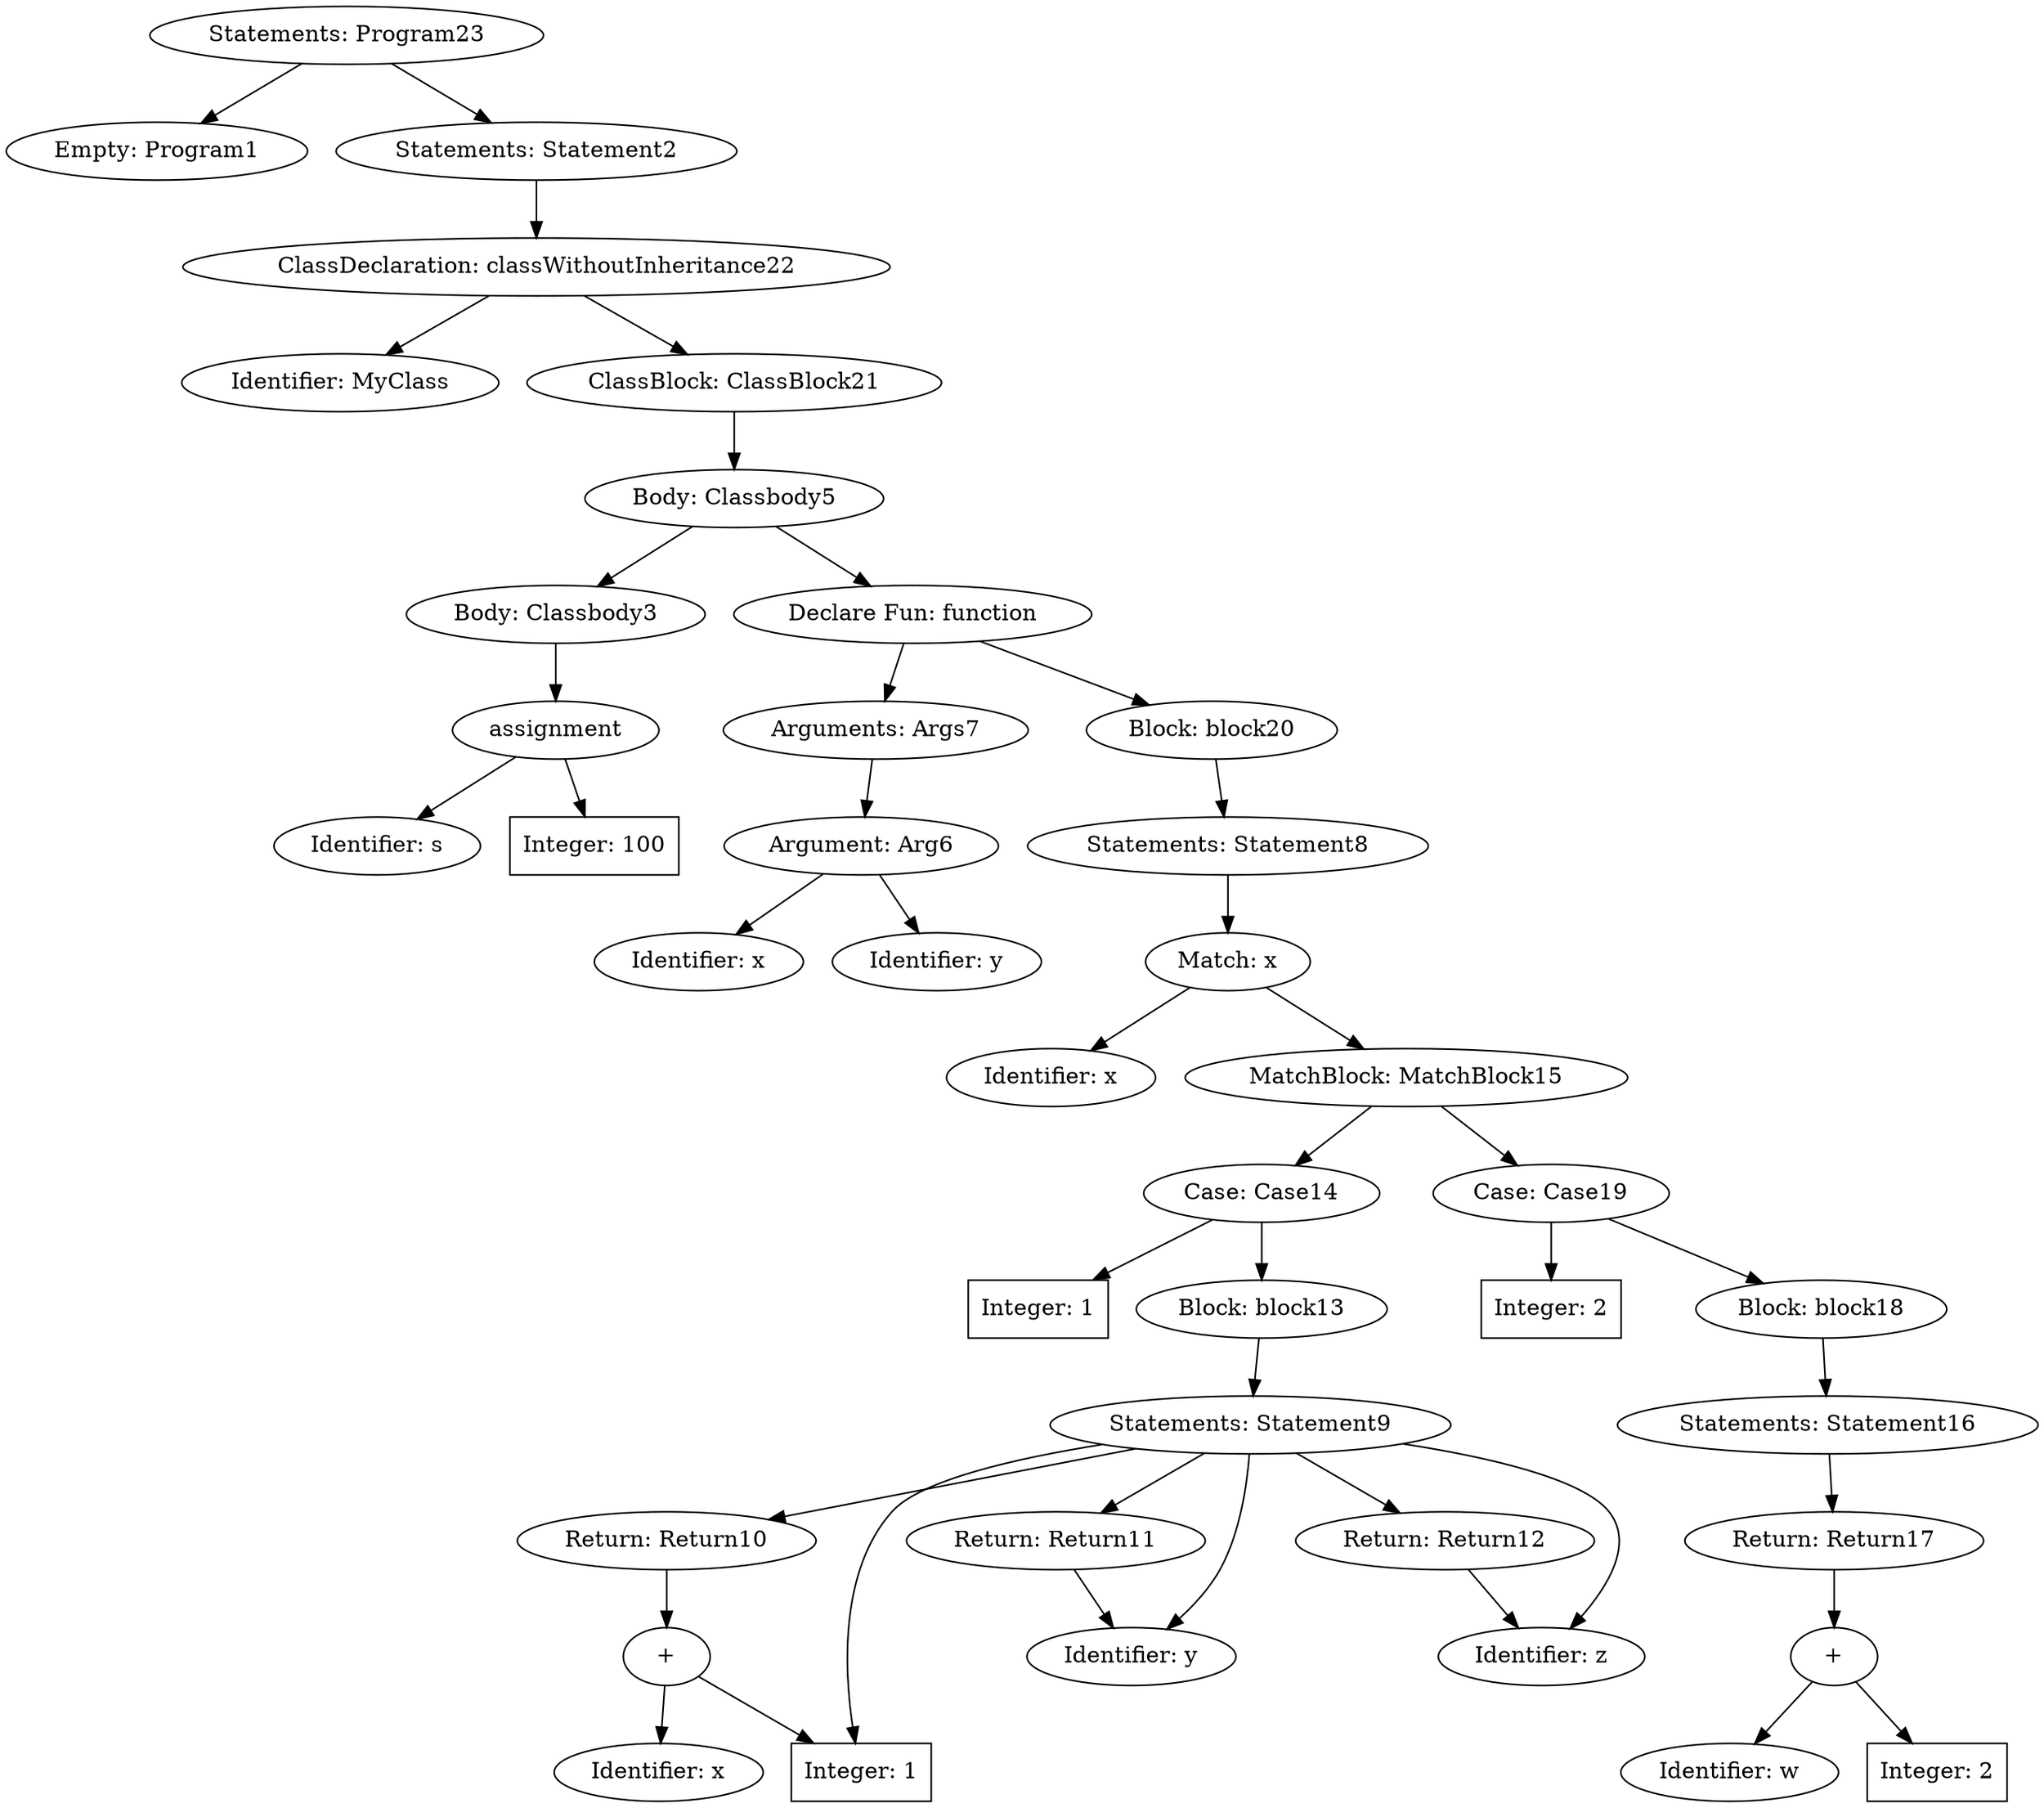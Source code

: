 digraph G {
	Program23 [label="Statements: Program23"]
	Program23 -> Program1;
	Program1 [label="Empty: Program1"]
	Program23 -> Statement2;
	Statement2 [label="Statements: Statement2"]
	Statement2 -> classWithoutInheritance22;
	classWithoutInheritance22 [label="ClassDeclaration: classWithoutInheritance22"]
	classWithoutInheritance22 -> IDENTIFIER0;
	IDENTIFIER0 [label="Identifier: MyClass"]
	classWithoutInheritance22 -> ClassBlock21;
	ClassBlock21 [label="ClassBlock: ClassBlock21"]
	ClassBlock21 -> Classbody5;
	Classbody5 [label="Body: Classbody5"]
	Classbody5 -> Classbody3;
	Classbody3 [label="Body: Classbody3"]
	Classbody3 -> assignment4;
	assignment4 [label="assignment"]
	assignment4 -> IDENTIFIER1;
	IDENTIFIER1 [label="Identifier: s"]
	assignment4 -> INTEGER2;
	INTEGER2 [shape=box,label="Integer: 100"]
	Classbody5 -> function;
	function [label="Declare Fun: function"]
	function -> Args7;
	Args7 [label="Arguments: Args7"]
	Args7 -> Arg6;
	Arg6 [label="Argument: Arg6"]
	Arg6 -> IDENTIFIER4;
	IDENTIFIER4 [label="Identifier: x"]
	Arg6 -> IDENTIFIER5;
	IDENTIFIER5 [label="Identifier: y"]
	function -> block20;
	block20 [label="Block: block20"]
	block20 -> Statement8;
	Statement8 [label="Statements: Statement8"]
	Statement8 -> x;
	x [label="Match: x"]
	x -> IDENTIFIER6;
	IDENTIFIER6 [label="Identifier: x"]
	x -> MatchBlock15;
	MatchBlock15 [label="MatchBlock: MatchBlock15"]
	MatchBlock15 -> Case14;
	Case14 [label="Case: Case14"]
	Case14 -> INTEGER7;
	INTEGER7 [shape=box,label="Integer: 1"]
	Case14 -> block13;
	block13 [label="Block: block13"]
	block13 -> Statement9;
	Statement9 [label="Statements: Statement9"]
	Statement9 -> Return10;
	Return10 [label="Return: Return10"]
	Return10 -> BinaryExpression_IDENTIFIER8PLUSINTEGER9;
	BinaryExpression_IDENTIFIER8PLUSINTEGER9 [label="+"]
	BinaryExpression_IDENTIFIER8PLUSINTEGER9 -> IDENTIFIER8;
	IDENTIFIER8 [label="Identifier: x"]
	BinaryExpression_IDENTIFIER8PLUSINTEGER9 -> INTEGER9;
	INTEGER9 [shape=box,label="Integer: 1"]
	Statement9 -> INTEGER9;
	INTEGER9 [shape=box,label="Integer: 1"]
	Statement9 -> Return11;
	Return11 [label="Return: Return11"]
	Return11 -> IDENTIFIER10;
	IDENTIFIER10 [label="Identifier: y"]
	Statement9 -> IDENTIFIER10;
	IDENTIFIER10 [label="Identifier: y"]
	Statement9 -> Return12;
	Return12 [label="Return: Return12"]
	Return12 -> IDENTIFIER11;
	IDENTIFIER11 [label="Identifier: z"]
	Statement9 -> IDENTIFIER11;
	IDENTIFIER11 [label="Identifier: z"]
	MatchBlock15 -> Case19;
	Case19 [label="Case: Case19"]
	Case19 -> INTEGER12;
	INTEGER12 [shape=box,label="Integer: 2"]
	Case19 -> block18;
	block18 [label="Block: block18"]
	block18 -> Statement16;
	Statement16 [label="Statements: Statement16"]
	Statement16 -> Return17;
	Return17 [label="Return: Return17"]
	Return17 -> BinaryExpression_IDENTIFIER13PLUSINTEGER14;
	BinaryExpression_IDENTIFIER13PLUSINTEGER14 [label="+"]
	BinaryExpression_IDENTIFIER13PLUSINTEGER14 -> IDENTIFIER13;
	IDENTIFIER13 [label="Identifier: w"]
	BinaryExpression_IDENTIFIER13PLUSINTEGER14 -> INTEGER14;
	INTEGER14 [shape=box,label="Integer: 2"]
}
